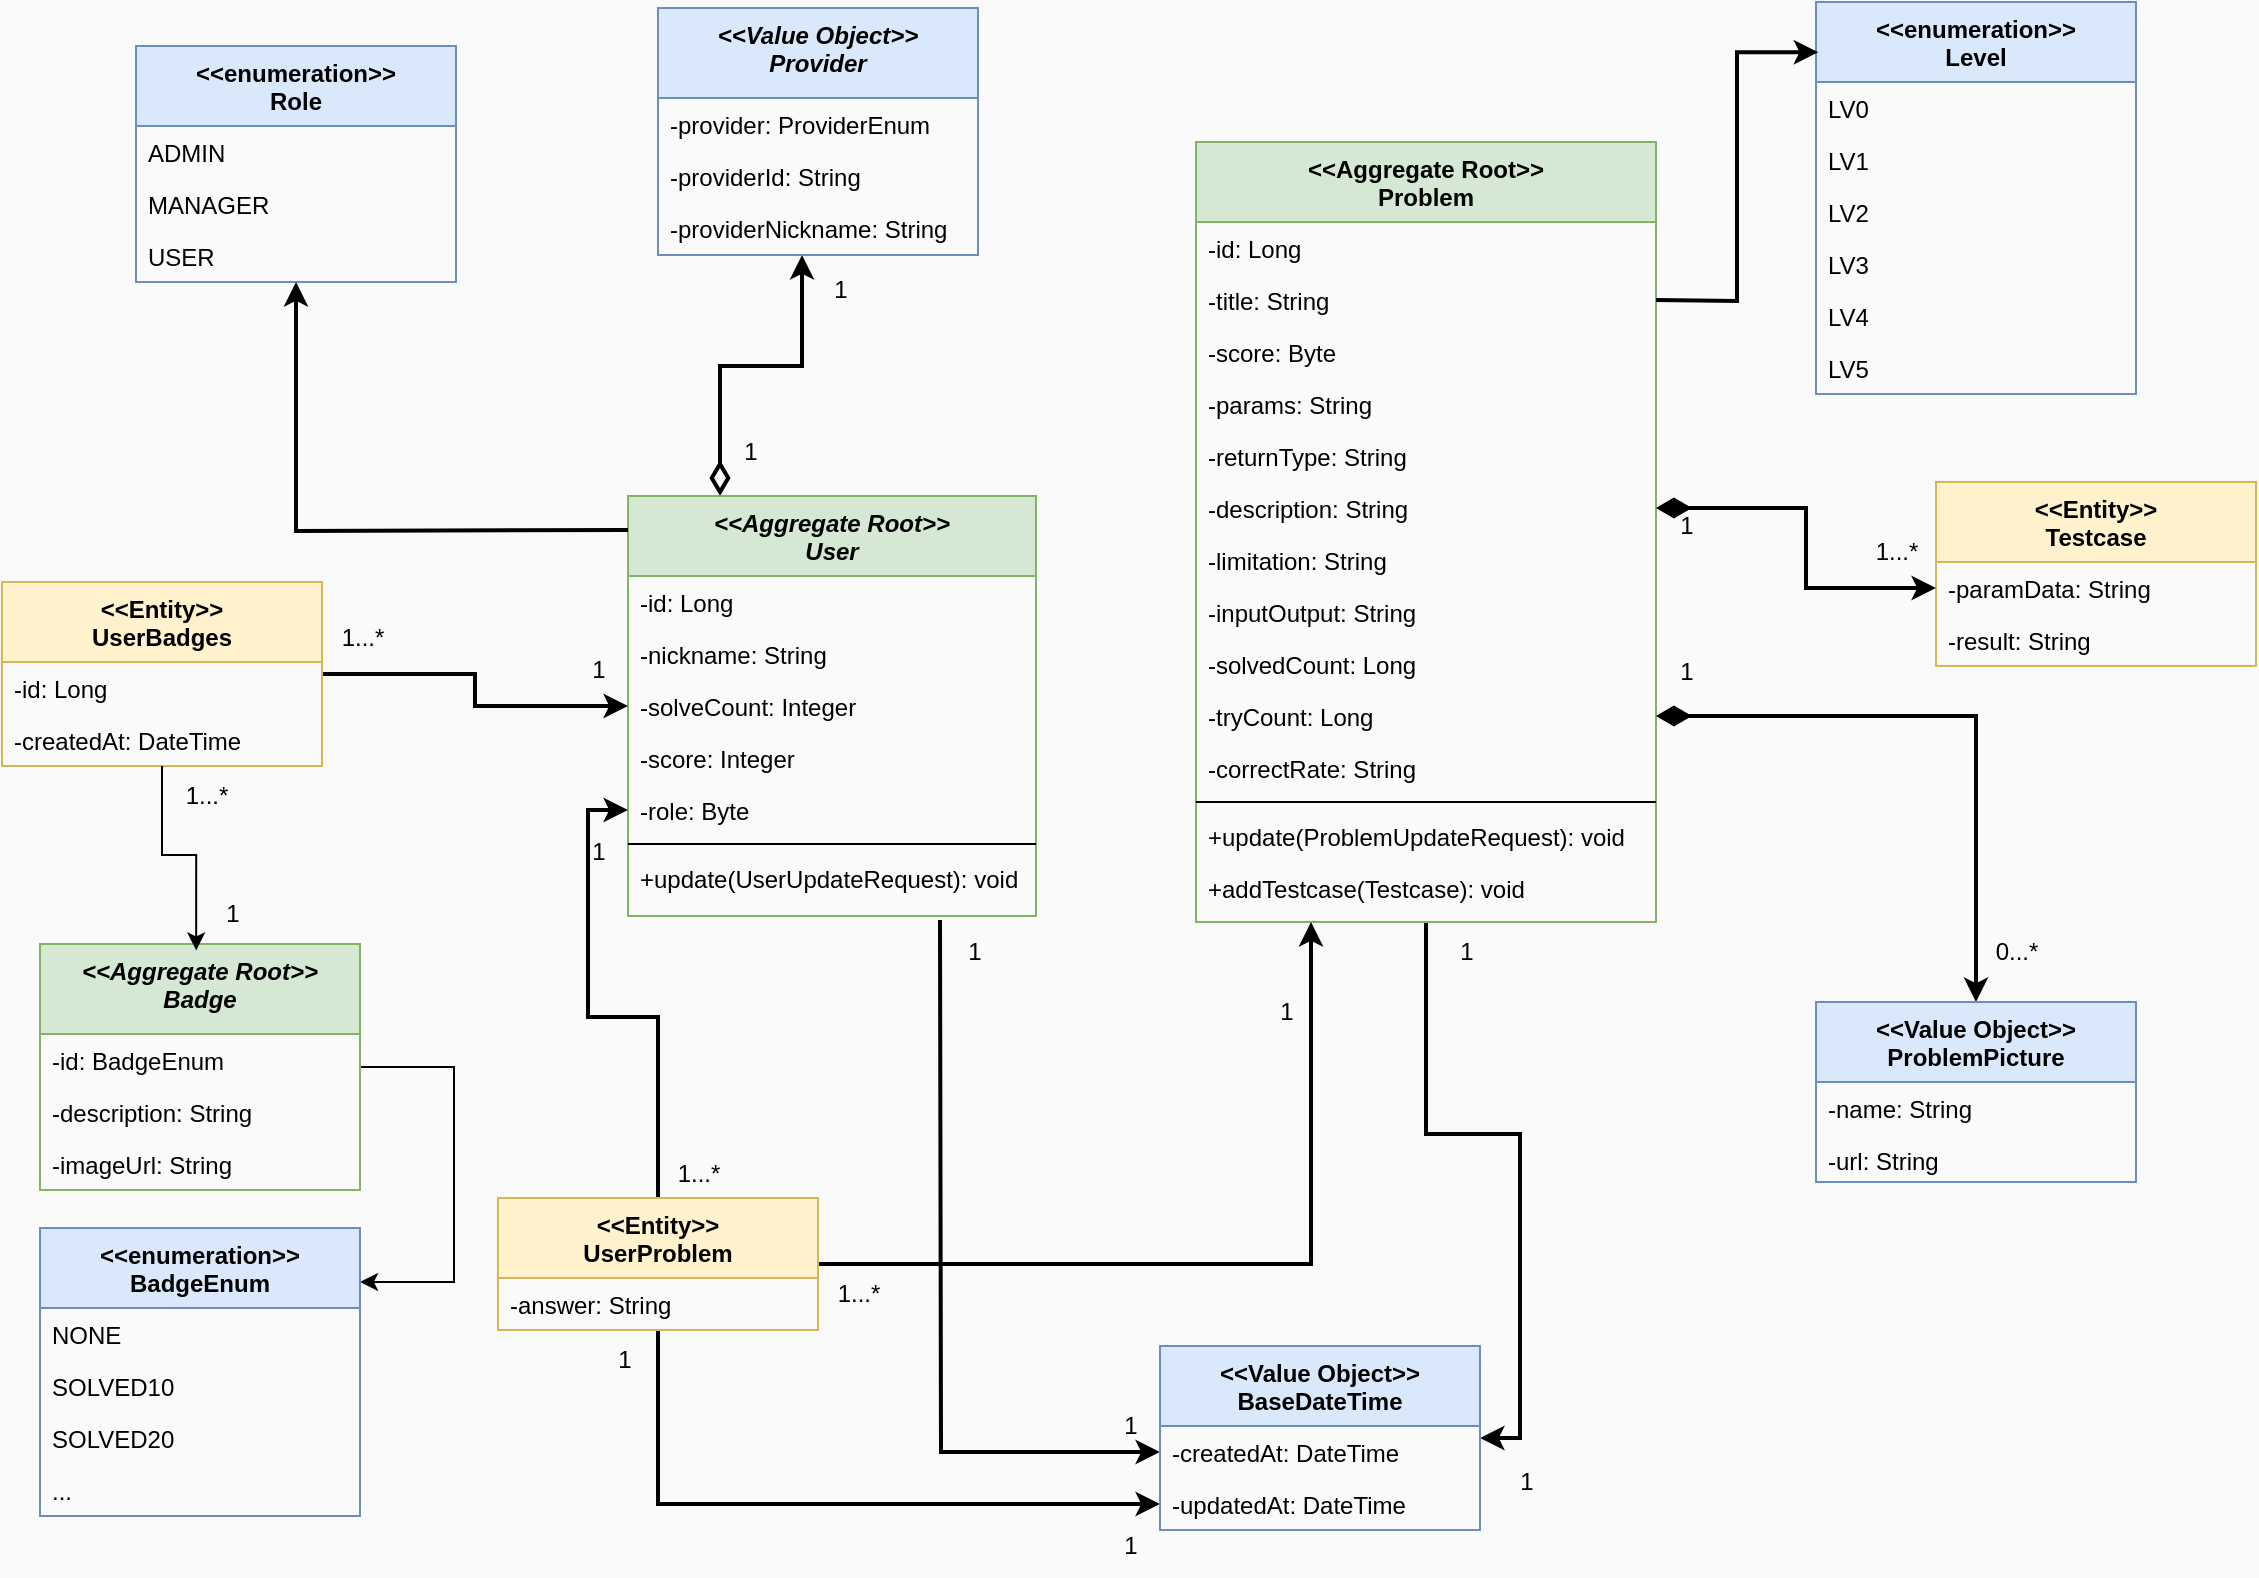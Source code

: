 <mxfile version="25.0.3">
  <diagram id="C5RBs43oDa-KdzZeNtuy" name="Page-1">
    <mxGraphModel dx="1687" dy="908" grid="0" gridSize="10" guides="1" tooltips="1" connect="0" arrows="1" fold="1" page="1" pageScale="1" pageWidth="1169" pageHeight="827" background="#FAFAFA" math="0" shadow="0">
      <root>
        <mxCell id="WIyWlLk6GJQsqaUBKTNV-0" />
        <mxCell id="WIyWlLk6GJQsqaUBKTNV-1" parent="WIyWlLk6GJQsqaUBKTNV-0" />
        <mxCell id="lKXqvEVYlaU4GqaMW3b_-123" style="edgeStyle=orthogonalEdgeStyle;rounded=0;orthogonalLoop=1;jettySize=auto;html=1;entryX=0;entryY=0.5;entryDx=0;entryDy=0;strokeWidth=2;" parent="WIyWlLk6GJQsqaUBKTNV-1" target="lKXqvEVYlaU4GqaMW3b_-119" edge="1">
          <mxGeometry relative="1" as="geometry">
            <mxPoint x="482" y="499" as="sourcePoint" />
          </mxGeometry>
        </mxCell>
        <mxCell id="lKXqvEVYlaU4GqaMW3b_-126" style="edgeStyle=orthogonalEdgeStyle;rounded=0;orthogonalLoop=1;jettySize=auto;html=1;startArrow=diamondThin;startFill=0;startSize=12;strokeWidth=2;" parent="WIyWlLk6GJQsqaUBKTNV-1" source="zkfFHV4jXpPFQw0GAbJ--0" target="lKXqvEVYlaU4GqaMW3b_-104" edge="1">
          <mxGeometry relative="1" as="geometry">
            <Array as="points">
              <mxPoint x="372" y="222" />
              <mxPoint x="413" y="222" />
            </Array>
          </mxGeometry>
        </mxCell>
        <mxCell id="zkfFHV4jXpPFQw0GAbJ--0" value="&lt;&lt;Aggregate Root&gt;&gt;&#xa;User" style="swimlane;fontStyle=3;align=center;verticalAlign=top;childLayout=stackLayout;horizontal=1;startSize=40;horizontalStack=0;resizeParent=1;resizeLast=0;collapsible=1;marginBottom=0;rounded=0;shadow=0;strokeWidth=1;labelBackgroundColor=none;fillColor=#d5e8d4;strokeColor=#82b366;" parent="WIyWlLk6GJQsqaUBKTNV-1" vertex="1">
          <mxGeometry x="326" y="287" width="204" height="210" as="geometry">
            <mxRectangle x="230" y="140" width="160" height="26" as="alternateBounds" />
          </mxGeometry>
        </mxCell>
        <mxCell id="lKXqvEVYlaU4GqaMW3b_-0" value="-id: Long" style="text;align=left;verticalAlign=top;spacingLeft=4;spacingRight=4;overflow=hidden;rotatable=0;points=[[0,0.5],[1,0.5]];portConstraint=eastwest;rounded=0;shadow=0;html=0;" parent="zkfFHV4jXpPFQw0GAbJ--0" vertex="1">
          <mxGeometry y="40" width="204" height="26" as="geometry" />
        </mxCell>
        <mxCell id="lKXqvEVYlaU4GqaMW3b_-1" value="-nickname: String" style="text;align=left;verticalAlign=top;spacingLeft=4;spacingRight=4;overflow=hidden;rotatable=0;points=[[0,0.5],[1,0.5]];portConstraint=eastwest;rounded=0;shadow=0;html=0;" parent="zkfFHV4jXpPFQw0GAbJ--0" vertex="1">
          <mxGeometry y="66" width="204" height="26" as="geometry" />
        </mxCell>
        <mxCell id="lKXqvEVYlaU4GqaMW3b_-2" value="-solveCount: Integer" style="text;align=left;verticalAlign=top;spacingLeft=4;spacingRight=4;overflow=hidden;rotatable=0;points=[[0,0.5],[1,0.5]];portConstraint=eastwest;rounded=0;shadow=0;html=0;" parent="zkfFHV4jXpPFQw0GAbJ--0" vertex="1">
          <mxGeometry y="92" width="204" height="26" as="geometry" />
        </mxCell>
        <mxCell id="lKXqvEVYlaU4GqaMW3b_-3" value="-score: Integer" style="text;align=left;verticalAlign=top;spacingLeft=4;spacingRight=4;overflow=hidden;rotatable=0;points=[[0,0.5],[1,0.5]];portConstraint=eastwest;rounded=0;shadow=0;html=0;" parent="zkfFHV4jXpPFQw0GAbJ--0" vertex="1">
          <mxGeometry y="118" width="204" height="26" as="geometry" />
        </mxCell>
        <mxCell id="lKXqvEVYlaU4GqaMW3b_-4" value="-role: Byte" style="text;align=left;verticalAlign=top;spacingLeft=4;spacingRight=4;overflow=hidden;rotatable=0;points=[[0,0.5],[1,0.5]];portConstraint=eastwest;rounded=0;shadow=0;html=0;" parent="zkfFHV4jXpPFQw0GAbJ--0" vertex="1">
          <mxGeometry y="144" width="204" height="26" as="geometry" />
        </mxCell>
        <mxCell id="zkfFHV4jXpPFQw0GAbJ--4" value="" style="line;html=1;strokeWidth=1;align=left;verticalAlign=middle;spacingTop=-1;spacingLeft=3;spacingRight=3;rotatable=0;labelPosition=right;points=[];portConstraint=eastwest;" parent="zkfFHV4jXpPFQw0GAbJ--0" vertex="1">
          <mxGeometry y="170" width="204" height="8" as="geometry" />
        </mxCell>
        <mxCell id="zkfFHV4jXpPFQw0GAbJ--5" value="+update(UserUpdateRequest): void" style="text;align=left;verticalAlign=top;spacingLeft=4;spacingRight=4;overflow=hidden;rotatable=0;points=[[0,0.5],[1,0.5]];portConstraint=eastwest;" parent="zkfFHV4jXpPFQw0GAbJ--0" vertex="1">
          <mxGeometry y="178" width="204" height="26" as="geometry" />
        </mxCell>
        <mxCell id="lKXqvEVYlaU4GqaMW3b_-127" style="edgeStyle=orthogonalEdgeStyle;rounded=0;orthogonalLoop=1;jettySize=auto;html=1;entryX=1;entryY=0.5;entryDx=0;entryDy=0;exitX=0.5;exitY=1;exitDx=0;exitDy=0;strokeWidth=2;" parent="WIyWlLk6GJQsqaUBKTNV-1" source="zkfFHV4jXpPFQw0GAbJ--17" target="lKXqvEVYlaU4GqaMW3b_-118" edge="1">
          <mxGeometry relative="1" as="geometry" />
        </mxCell>
        <mxCell id="zkfFHV4jXpPFQw0GAbJ--17" value="&lt;&lt;Aggregate Root&gt;&gt;&#xa;Problem" style="swimlane;fontStyle=1;align=center;verticalAlign=top;childLayout=stackLayout;horizontal=1;startSize=40;horizontalStack=0;resizeParent=1;resizeLast=0;collapsible=1;marginBottom=0;rounded=0;shadow=0;strokeWidth=1;fillColor=#d5e8d4;strokeColor=#82b366;" parent="WIyWlLk6GJQsqaUBKTNV-1" vertex="1">
          <mxGeometry x="610" y="110" width="230" height="390" as="geometry">
            <mxRectangle x="550" y="140" width="160" height="26" as="alternateBounds" />
          </mxGeometry>
        </mxCell>
        <mxCell id="zkfFHV4jXpPFQw0GAbJ--18" value="-id: Long" style="text;align=left;verticalAlign=top;spacingLeft=4;spacingRight=4;overflow=hidden;rotatable=0;points=[[0,0.5],[1,0.5]];portConstraint=eastwest;" parent="zkfFHV4jXpPFQw0GAbJ--17" vertex="1">
          <mxGeometry y="40" width="230" height="26" as="geometry" />
        </mxCell>
        <mxCell id="zkfFHV4jXpPFQw0GAbJ--20" value="-title: String" style="text;align=left;verticalAlign=top;spacingLeft=4;spacingRight=4;overflow=hidden;rotatable=0;points=[[0,0.5],[1,0.5]];portConstraint=eastwest;rounded=0;shadow=0;html=0;" parent="zkfFHV4jXpPFQw0GAbJ--17" vertex="1">
          <mxGeometry y="66" width="230" height="26" as="geometry" />
        </mxCell>
        <mxCell id="zkfFHV4jXpPFQw0GAbJ--21" value="-score: Byte" style="text;align=left;verticalAlign=top;spacingLeft=4;spacingRight=4;overflow=hidden;rotatable=0;points=[[0,0.5],[1,0.5]];portConstraint=eastwest;rounded=0;shadow=0;html=0;" parent="zkfFHV4jXpPFQw0GAbJ--17" vertex="1">
          <mxGeometry y="92" width="230" height="26" as="geometry" />
        </mxCell>
        <mxCell id="zkfFHV4jXpPFQw0GAbJ--22" value="-params: String" style="text;align=left;verticalAlign=top;spacingLeft=4;spacingRight=4;overflow=hidden;rotatable=0;points=[[0,0.5],[1,0.5]];portConstraint=eastwest;rounded=0;shadow=0;html=0;" parent="zkfFHV4jXpPFQw0GAbJ--17" vertex="1">
          <mxGeometry y="118" width="230" height="26" as="geometry" />
        </mxCell>
        <mxCell id="lKXqvEVYlaU4GqaMW3b_-25" value="-returnType: String" style="text;align=left;verticalAlign=top;spacingLeft=4;spacingRight=4;overflow=hidden;rotatable=0;points=[[0,0.5],[1,0.5]];portConstraint=eastwest;rounded=0;shadow=0;html=0;" parent="zkfFHV4jXpPFQw0GAbJ--17" vertex="1">
          <mxGeometry y="144" width="230" height="26" as="geometry" />
        </mxCell>
        <mxCell id="lKXqvEVYlaU4GqaMW3b_-26" value="-description: String" style="text;align=left;verticalAlign=top;spacingLeft=4;spacingRight=4;overflow=hidden;rotatable=0;points=[[0,0.5],[1,0.5]];portConstraint=eastwest;" parent="zkfFHV4jXpPFQw0GAbJ--17" vertex="1">
          <mxGeometry y="170" width="230" height="26" as="geometry" />
        </mxCell>
        <mxCell id="lKXqvEVYlaU4GqaMW3b_-27" value="-limitation: String" style="text;align=left;verticalAlign=top;spacingLeft=4;spacingRight=4;overflow=hidden;rotatable=0;points=[[0,0.5],[1,0.5]];portConstraint=eastwest;rounded=0;shadow=0;html=0;" parent="zkfFHV4jXpPFQw0GAbJ--17" vertex="1">
          <mxGeometry y="196" width="230" height="26" as="geometry" />
        </mxCell>
        <mxCell id="lKXqvEVYlaU4GqaMW3b_-28" value="-inputOutput: String" style="text;align=left;verticalAlign=top;spacingLeft=4;spacingRight=4;overflow=hidden;rotatable=0;points=[[0,0.5],[1,0.5]];portConstraint=eastwest;rounded=0;shadow=0;html=0;" parent="zkfFHV4jXpPFQw0GAbJ--17" vertex="1">
          <mxGeometry y="222" width="230" height="26" as="geometry" />
        </mxCell>
        <mxCell id="lKXqvEVYlaU4GqaMW3b_-29" value="-solvedCount: Long" style="text;align=left;verticalAlign=top;spacingLeft=4;spacingRight=4;overflow=hidden;rotatable=0;points=[[0,0.5],[1,0.5]];portConstraint=eastwest;rounded=0;shadow=0;html=0;" parent="zkfFHV4jXpPFQw0GAbJ--17" vertex="1">
          <mxGeometry y="248" width="230" height="26" as="geometry" />
        </mxCell>
        <mxCell id="lKXqvEVYlaU4GqaMW3b_-30" value="-tryCount: Long" style="text;align=left;verticalAlign=top;spacingLeft=4;spacingRight=4;overflow=hidden;rotatable=0;points=[[0,0.5],[1,0.5]];portConstraint=eastwest;rounded=0;shadow=0;html=0;" parent="zkfFHV4jXpPFQw0GAbJ--17" vertex="1">
          <mxGeometry y="274" width="230" height="26" as="geometry" />
        </mxCell>
        <mxCell id="lKXqvEVYlaU4GqaMW3b_-32" value="-correctRate: String" style="text;align=left;verticalAlign=top;spacingLeft=4;spacingRight=4;overflow=hidden;rotatable=0;points=[[0,0.5],[1,0.5]];portConstraint=eastwest;rounded=0;shadow=0;html=0;" parent="zkfFHV4jXpPFQw0GAbJ--17" vertex="1">
          <mxGeometry y="300" width="230" height="26" as="geometry" />
        </mxCell>
        <mxCell id="zkfFHV4jXpPFQw0GAbJ--23" value="" style="line;html=1;strokeWidth=1;align=left;verticalAlign=middle;spacingTop=-1;spacingLeft=3;spacingRight=3;rotatable=0;labelPosition=right;points=[];portConstraint=eastwest;" parent="zkfFHV4jXpPFQw0GAbJ--17" vertex="1">
          <mxGeometry y="326" width="230" height="8" as="geometry" />
        </mxCell>
        <mxCell id="zkfFHV4jXpPFQw0GAbJ--24" value="+update(ProblemUpdateRequest): void" style="text;align=left;verticalAlign=top;spacingLeft=4;spacingRight=4;overflow=hidden;rotatable=0;points=[[0,0.5],[1,0.5]];portConstraint=eastwest;" parent="zkfFHV4jXpPFQw0GAbJ--17" vertex="1">
          <mxGeometry y="334" width="230" height="26" as="geometry" />
        </mxCell>
        <mxCell id="zkfFHV4jXpPFQw0GAbJ--25" value="+addTestcase(Testcase): void" style="text;align=left;verticalAlign=top;spacingLeft=4;spacingRight=4;overflow=hidden;rotatable=0;points=[[0,0.5],[1,0.5]];portConstraint=eastwest;" parent="zkfFHV4jXpPFQw0GAbJ--17" vertex="1">
          <mxGeometry y="360" width="230" height="26" as="geometry" />
        </mxCell>
        <mxCell id="lKXqvEVYlaU4GqaMW3b_-183" style="edgeStyle=orthogonalEdgeStyle;rounded=0;orthogonalLoop=1;jettySize=auto;html=1;" parent="WIyWlLk6GJQsqaUBKTNV-1" source="lKXqvEVYlaU4GqaMW3b_-35" target="lKXqvEVYlaU4GqaMW3b_-178" edge="1">
          <mxGeometry relative="1" as="geometry">
            <mxPoint x="247" y="726" as="targetPoint" />
            <Array as="points">
              <mxPoint x="239" y="572" />
              <mxPoint x="239" y="680" />
            </Array>
          </mxGeometry>
        </mxCell>
        <mxCell id="lKXqvEVYlaU4GqaMW3b_-35" value="&lt;&lt;Aggregate Root&gt;&gt;&#xa;Badge" style="swimlane;fontStyle=3;align=center;verticalAlign=top;childLayout=stackLayout;horizontal=1;startSize=45;horizontalStack=0;resizeParent=1;resizeLast=0;collapsible=1;marginBottom=0;rounded=0;shadow=0;strokeWidth=1;fillColor=#d5e8d4;strokeColor=#82b366;" parent="WIyWlLk6GJQsqaUBKTNV-1" vertex="1">
          <mxGeometry x="32" y="511" width="160" height="123" as="geometry">
            <mxRectangle x="230" y="140" width="160" height="26" as="alternateBounds" />
          </mxGeometry>
        </mxCell>
        <mxCell id="lKXqvEVYlaU4GqaMW3b_-37" value="-id: BadgeEnum" style="text;align=left;verticalAlign=top;spacingLeft=4;spacingRight=4;overflow=hidden;rotatable=0;points=[[0,0.5],[1,0.5]];portConstraint=eastwest;" parent="lKXqvEVYlaU4GqaMW3b_-35" vertex="1">
          <mxGeometry y="45" width="160" height="26" as="geometry" />
        </mxCell>
        <mxCell id="lKXqvEVYlaU4GqaMW3b_-169" value="-description: String" style="text;align=left;verticalAlign=top;spacingLeft=4;spacingRight=4;overflow=hidden;rotatable=0;points=[[0,0.5],[1,0.5]];portConstraint=eastwest;" parent="lKXqvEVYlaU4GqaMW3b_-35" vertex="1">
          <mxGeometry y="71" width="160" height="26" as="geometry" />
        </mxCell>
        <mxCell id="lKXqvEVYlaU4GqaMW3b_-38" value="-imageUrl: String" style="text;align=left;verticalAlign=top;spacingLeft=4;spacingRight=4;overflow=hidden;rotatable=0;points=[[0,0.5],[1,0.5]];portConstraint=eastwest;rounded=0;shadow=0;html=0;" parent="lKXqvEVYlaU4GqaMW3b_-35" vertex="1">
          <mxGeometry y="97" width="160" height="26" as="geometry" />
        </mxCell>
        <mxCell id="lKXqvEVYlaU4GqaMW3b_-52" value="1" style="text;html=1;align=center;verticalAlign=middle;resizable=0;points=[];autosize=1;strokeColor=none;fillColor=none;" parent="WIyWlLk6GJQsqaUBKTNV-1" vertex="1">
          <mxGeometry x="296" y="359" width="30" height="30" as="geometry" />
        </mxCell>
        <mxCell id="lKXqvEVYlaU4GqaMW3b_-53" value="1...*" style="text;html=1;align=center;verticalAlign=middle;resizable=0;points=[];autosize=1;strokeColor=none;fillColor=none;" parent="WIyWlLk6GJQsqaUBKTNV-1" vertex="1">
          <mxGeometry x="95" y="422" width="40" height="30" as="geometry" />
        </mxCell>
        <mxCell id="lKXqvEVYlaU4GqaMW3b_-54" value="&lt;&lt;Entity&gt;&gt;&#xa;Testcase" style="swimlane;fontStyle=1;align=center;verticalAlign=top;childLayout=stackLayout;horizontal=1;startSize=40;horizontalStack=0;resizeParent=1;resizeLast=0;collapsible=1;marginBottom=0;rounded=0;shadow=0;strokeWidth=1;fillColor=#fff2cc;strokeColor=#d6b656;" parent="WIyWlLk6GJQsqaUBKTNV-1" vertex="1">
          <mxGeometry x="980" y="280" width="160" height="92" as="geometry">
            <mxRectangle x="550" y="140" width="160" height="26" as="alternateBounds" />
          </mxGeometry>
        </mxCell>
        <mxCell id="lKXqvEVYlaU4GqaMW3b_-56" value="-paramData: String" style="text;align=left;verticalAlign=top;spacingLeft=4;spacingRight=4;overflow=hidden;rotatable=0;points=[[0,0.5],[1,0.5]];portConstraint=eastwest;rounded=0;shadow=0;html=0;" parent="lKXqvEVYlaU4GqaMW3b_-54" vertex="1">
          <mxGeometry y="40" width="160" height="26" as="geometry" />
        </mxCell>
        <mxCell id="lKXqvEVYlaU4GqaMW3b_-57" value="-result: String" style="text;align=left;verticalAlign=top;spacingLeft=4;spacingRight=4;overflow=hidden;rotatable=0;points=[[0,0.5],[1,0.5]];portConstraint=eastwest;rounded=0;shadow=0;html=0;" parent="lKXqvEVYlaU4GqaMW3b_-54" vertex="1">
          <mxGeometry y="66" width="160" height="26" as="geometry" />
        </mxCell>
        <mxCell id="lKXqvEVYlaU4GqaMW3b_-96" style="edgeStyle=orthogonalEdgeStyle;rounded=0;orthogonalLoop=1;jettySize=auto;html=1;endArrow=diamondThin;endFill=1;strokeWidth=2;entryX=1;entryY=0.5;entryDx=0;entryDy=0;endSize=12;startArrow=classic;startFill=1;" parent="WIyWlLk6GJQsqaUBKTNV-1" source="lKXqvEVYlaU4GqaMW3b_-72" target="lKXqvEVYlaU4GqaMW3b_-30" edge="1">
          <mxGeometry relative="1" as="geometry" />
        </mxCell>
        <mxCell id="lKXqvEVYlaU4GqaMW3b_-72" value="&lt;&lt;Value Object&gt;&gt;&#xa;ProblemPicture" style="swimlane;fontStyle=1;align=center;verticalAlign=top;childLayout=stackLayout;horizontal=1;startSize=40;horizontalStack=0;resizeParent=1;resizeLast=0;collapsible=1;marginBottom=0;rounded=0;shadow=0;strokeWidth=1;fillColor=#dae8fc;strokeColor=#6c8ebf;" parent="WIyWlLk6GJQsqaUBKTNV-1" vertex="1">
          <mxGeometry x="920" y="540" width="160" height="90" as="geometry">
            <mxRectangle x="550" y="140" width="160" height="26" as="alternateBounds" />
          </mxGeometry>
        </mxCell>
        <mxCell id="lKXqvEVYlaU4GqaMW3b_-74" value="-name: String" style="text;align=left;verticalAlign=top;spacingLeft=4;spacingRight=4;overflow=hidden;rotatable=0;points=[[0,0.5],[1,0.5]];portConstraint=eastwest;rounded=0;shadow=0;html=0;" parent="lKXqvEVYlaU4GqaMW3b_-72" vertex="1">
          <mxGeometry y="40" width="160" height="26" as="geometry" />
        </mxCell>
        <mxCell id="lKXqvEVYlaU4GqaMW3b_-75" value="-url: String" style="text;align=left;verticalAlign=top;spacingLeft=4;spacingRight=4;overflow=hidden;rotatable=0;points=[[0,0.5],[1,0.5]];portConstraint=eastwest;rounded=0;shadow=0;html=0;" parent="lKXqvEVYlaU4GqaMW3b_-72" vertex="1">
          <mxGeometry y="66" width="160" height="24" as="geometry" />
        </mxCell>
        <mxCell id="lKXqvEVYlaU4GqaMW3b_-122" style="edgeStyle=orthogonalEdgeStyle;rounded=0;orthogonalLoop=1;jettySize=auto;html=1;entryX=0;entryY=0.5;entryDx=0;entryDy=0;strokeWidth=2;" parent="WIyWlLk6GJQsqaUBKTNV-1" source="lKXqvEVYlaU4GqaMW3b_-76" target="lKXqvEVYlaU4GqaMW3b_-4" edge="1">
          <mxGeometry relative="1" as="geometry" />
        </mxCell>
        <mxCell id="lKXqvEVYlaU4GqaMW3b_-128" style="edgeStyle=orthogonalEdgeStyle;rounded=0;orthogonalLoop=1;jettySize=auto;html=1;entryX=0;entryY=0.5;entryDx=0;entryDy=0;strokeWidth=2;" parent="WIyWlLk6GJQsqaUBKTNV-1" source="lKXqvEVYlaU4GqaMW3b_-76" target="lKXqvEVYlaU4GqaMW3b_-120" edge="1">
          <mxGeometry relative="1" as="geometry" />
        </mxCell>
        <mxCell id="lKXqvEVYlaU4GqaMW3b_-144" style="edgeStyle=orthogonalEdgeStyle;rounded=0;orthogonalLoop=1;jettySize=auto;html=1;entryX=0.25;entryY=1;entryDx=0;entryDy=0;strokeWidth=2;" parent="WIyWlLk6GJQsqaUBKTNV-1" source="lKXqvEVYlaU4GqaMW3b_-76" target="zkfFHV4jXpPFQw0GAbJ--17" edge="1">
          <mxGeometry relative="1" as="geometry" />
        </mxCell>
        <mxCell id="lKXqvEVYlaU4GqaMW3b_-76" value="&lt;&lt;Entity&gt;&gt;&#xa;UserProblem" style="swimlane;fontStyle=1;align=center;verticalAlign=top;childLayout=stackLayout;horizontal=1;startSize=40;horizontalStack=0;resizeParent=1;resizeLast=0;collapsible=1;marginBottom=0;rounded=0;shadow=0;strokeWidth=1;fillColor=#fff2cc;strokeColor=#d6b656;" parent="WIyWlLk6GJQsqaUBKTNV-1" vertex="1">
          <mxGeometry x="261" y="638" width="160" height="66" as="geometry">
            <mxRectangle x="550" y="140" width="160" height="26" as="alternateBounds" />
          </mxGeometry>
        </mxCell>
        <mxCell id="lKXqvEVYlaU4GqaMW3b_-77" value="-answer: String" style="text;align=left;verticalAlign=top;spacingLeft=4;spacingRight=4;overflow=hidden;rotatable=0;points=[[0,0.5],[1,0.5]];portConstraint=eastwest;" parent="lKXqvEVYlaU4GqaMW3b_-76" vertex="1">
          <mxGeometry y="40" width="160" height="26" as="geometry" />
        </mxCell>
        <mxCell id="lKXqvEVYlaU4GqaMW3b_-97" style="edgeStyle=orthogonalEdgeStyle;rounded=0;orthogonalLoop=1;jettySize=auto;html=1;entryX=1;entryY=0.5;entryDx=0;entryDy=0;endArrow=diamondThin;endFill=1;strokeWidth=2;startArrow=classic;startFill=1;startSize=6;endSize=12;" parent="WIyWlLk6GJQsqaUBKTNV-1" source="lKXqvEVYlaU4GqaMW3b_-56" target="lKXqvEVYlaU4GqaMW3b_-26" edge="1">
          <mxGeometry relative="1" as="geometry" />
        </mxCell>
        <mxCell id="lKXqvEVYlaU4GqaMW3b_-98" value="1...*" style="text;html=1;align=center;verticalAlign=middle;resizable=0;points=[];autosize=1;strokeColor=none;fillColor=none;" parent="WIyWlLk6GJQsqaUBKTNV-1" vertex="1">
          <mxGeometry x="940" y="300" width="40" height="30" as="geometry" />
        </mxCell>
        <mxCell id="lKXqvEVYlaU4GqaMW3b_-99" value="0...*" style="text;html=1;align=center;verticalAlign=middle;resizable=0;points=[];autosize=1;strokeColor=none;fillColor=none;" parent="WIyWlLk6GJQsqaUBKTNV-1" vertex="1">
          <mxGeometry x="1000" y="500" width="40" height="30" as="geometry" />
        </mxCell>
        <mxCell id="lKXqvEVYlaU4GqaMW3b_-102" value="1" style="text;html=1;align=center;verticalAlign=middle;resizable=0;points=[];autosize=1;strokeColor=none;fillColor=none;" parent="WIyWlLk6GJQsqaUBKTNV-1" vertex="1">
          <mxGeometry x="840" y="287" width="30" height="30" as="geometry" />
        </mxCell>
        <mxCell id="lKXqvEVYlaU4GqaMW3b_-103" value="1" style="text;html=1;align=center;verticalAlign=middle;resizable=0;points=[];autosize=1;strokeColor=none;fillColor=none;" parent="WIyWlLk6GJQsqaUBKTNV-1" vertex="1">
          <mxGeometry x="840" y="360" width="30" height="30" as="geometry" />
        </mxCell>
        <mxCell id="lKXqvEVYlaU4GqaMW3b_-104" value="&lt;&lt;Value Object&gt;&gt;&#xa;Provider" style="swimlane;fontStyle=3;align=center;verticalAlign=top;childLayout=stackLayout;horizontal=1;startSize=45;horizontalStack=0;resizeParent=1;resizeLast=0;collapsible=1;marginBottom=0;rounded=0;shadow=0;strokeWidth=1;fillColor=#dae8fc;strokeColor=#6c8ebf;" parent="WIyWlLk6GJQsqaUBKTNV-1" vertex="1">
          <mxGeometry x="341" y="43" width="160" height="123.5" as="geometry">
            <mxRectangle x="230" y="140" width="160" height="26" as="alternateBounds" />
          </mxGeometry>
        </mxCell>
        <mxCell id="lKXqvEVYlaU4GqaMW3b_-107" value="-provider: ProviderEnum" style="text;align=left;verticalAlign=top;spacingLeft=4;spacingRight=4;overflow=hidden;rotatable=0;points=[[0,0.5],[1,0.5]];portConstraint=eastwest;" parent="lKXqvEVYlaU4GqaMW3b_-104" vertex="1">
          <mxGeometry y="45" width="160" height="26" as="geometry" />
        </mxCell>
        <mxCell id="lKXqvEVYlaU4GqaMW3b_-108" value="-providerId: String" style="text;align=left;verticalAlign=top;spacingLeft=4;spacingRight=4;overflow=hidden;rotatable=0;points=[[0,0.5],[1,0.5]];portConstraint=eastwest;rounded=0;shadow=0;html=0;" parent="lKXqvEVYlaU4GqaMW3b_-104" vertex="1">
          <mxGeometry y="71" width="160" height="26" as="geometry" />
        </mxCell>
        <mxCell id="lKXqvEVYlaU4GqaMW3b_-109" value="-providerNickname: String" style="text;align=left;verticalAlign=top;spacingLeft=4;spacingRight=4;overflow=hidden;rotatable=0;points=[[0,0.5],[1,0.5]];portConstraint=eastwest;rounded=0;shadow=0;html=0;" parent="lKXqvEVYlaU4GqaMW3b_-104" vertex="1">
          <mxGeometry y="97" width="160" height="26" as="geometry" />
        </mxCell>
        <mxCell id="lKXqvEVYlaU4GqaMW3b_-112" value="1" style="text;html=1;align=center;verticalAlign=middle;resizable=0;points=[];autosize=1;strokeColor=none;fillColor=none;" parent="WIyWlLk6GJQsqaUBKTNV-1" vertex="1">
          <mxGeometry x="372" y="250" width="30" height="30" as="geometry" />
        </mxCell>
        <mxCell id="lKXqvEVYlaU4GqaMW3b_-113" value="1" style="text;html=1;align=center;verticalAlign=middle;resizable=0;points=[];autosize=1;strokeColor=none;fillColor=none;" parent="WIyWlLk6GJQsqaUBKTNV-1" vertex="1">
          <mxGeometry x="417" y="169" width="30" height="30" as="geometry" />
        </mxCell>
        <mxCell id="lKXqvEVYlaU4GqaMW3b_-118" value="&lt;&lt;Value Object&gt;&gt;&#xa;BaseDateTime" style="swimlane;fontStyle=1;align=center;verticalAlign=top;childLayout=stackLayout;horizontal=1;startSize=40;horizontalStack=0;resizeParent=1;resizeLast=0;collapsible=1;marginBottom=0;rounded=0;shadow=0;strokeWidth=1;fillColor=#dae8fc;strokeColor=#6c8ebf;" parent="WIyWlLk6GJQsqaUBKTNV-1" vertex="1">
          <mxGeometry x="592" y="712" width="160" height="92" as="geometry">
            <mxRectangle x="550" y="140" width="160" height="26" as="alternateBounds" />
          </mxGeometry>
        </mxCell>
        <mxCell id="lKXqvEVYlaU4GqaMW3b_-119" value="-createdAt: DateTime" style="text;align=left;verticalAlign=top;spacingLeft=4;spacingRight=4;overflow=hidden;rotatable=0;points=[[0,0.5],[1,0.5]];portConstraint=eastwest;rounded=0;shadow=0;html=0;" parent="lKXqvEVYlaU4GqaMW3b_-118" vertex="1">
          <mxGeometry y="40" width="160" height="26" as="geometry" />
        </mxCell>
        <mxCell id="lKXqvEVYlaU4GqaMW3b_-120" value="-updatedAt: DateTime" style="text;align=left;verticalAlign=top;spacingLeft=4;spacingRight=4;overflow=hidden;rotatable=0;points=[[0,0.5],[1,0.5]];portConstraint=eastwest;rounded=0;shadow=0;html=0;" parent="lKXqvEVYlaU4GqaMW3b_-118" vertex="1">
          <mxGeometry y="66" width="160" height="26" as="geometry" />
        </mxCell>
        <mxCell id="lKXqvEVYlaU4GqaMW3b_-131" value="&lt;&lt;enumeration&gt;&gt;&#xa;Level" style="swimlane;fontStyle=1;align=center;verticalAlign=top;childLayout=stackLayout;horizontal=1;startSize=40;horizontalStack=0;resizeParent=1;resizeLast=0;collapsible=1;marginBottom=0;rounded=0;shadow=0;strokeWidth=1;fillColor=#dae8fc;strokeColor=#6c8ebf;" parent="WIyWlLk6GJQsqaUBKTNV-1" vertex="1">
          <mxGeometry x="920" y="40" width="160" height="196" as="geometry">
            <mxRectangle x="550" y="140" width="160" height="26" as="alternateBounds" />
          </mxGeometry>
        </mxCell>
        <mxCell id="lKXqvEVYlaU4GqaMW3b_-132" value="LV0" style="text;align=left;verticalAlign=top;spacingLeft=4;spacingRight=4;overflow=hidden;rotatable=0;points=[[0,0.5],[1,0.5]];portConstraint=eastwest;rounded=0;shadow=0;html=0;" parent="lKXqvEVYlaU4GqaMW3b_-131" vertex="1">
          <mxGeometry y="40" width="160" height="26" as="geometry" />
        </mxCell>
        <mxCell id="lKXqvEVYlaU4GqaMW3b_-133" value="LV1" style="text;align=left;verticalAlign=top;spacingLeft=4;spacingRight=4;overflow=hidden;rotatable=0;points=[[0,0.5],[1,0.5]];portConstraint=eastwest;rounded=0;shadow=0;html=0;" parent="lKXqvEVYlaU4GqaMW3b_-131" vertex="1">
          <mxGeometry y="66" width="160" height="26" as="geometry" />
        </mxCell>
        <mxCell id="lKXqvEVYlaU4GqaMW3b_-134" value="LV2" style="text;align=left;verticalAlign=top;spacingLeft=4;spacingRight=4;overflow=hidden;rotatable=0;points=[[0,0.5],[1,0.5]];portConstraint=eastwest;rounded=0;shadow=0;html=0;" parent="lKXqvEVYlaU4GqaMW3b_-131" vertex="1">
          <mxGeometry y="92" width="160" height="26" as="geometry" />
        </mxCell>
        <mxCell id="lKXqvEVYlaU4GqaMW3b_-135" value="LV3" style="text;align=left;verticalAlign=top;spacingLeft=4;spacingRight=4;overflow=hidden;rotatable=0;points=[[0,0.5],[1,0.5]];portConstraint=eastwest;rounded=0;shadow=0;html=0;" parent="lKXqvEVYlaU4GqaMW3b_-131" vertex="1">
          <mxGeometry y="118" width="160" height="26" as="geometry" />
        </mxCell>
        <mxCell id="lKXqvEVYlaU4GqaMW3b_-136" value="LV4" style="text;align=left;verticalAlign=top;spacingLeft=4;spacingRight=4;overflow=hidden;rotatable=0;points=[[0,0.5],[1,0.5]];portConstraint=eastwest;rounded=0;shadow=0;html=0;" parent="lKXqvEVYlaU4GqaMW3b_-131" vertex="1">
          <mxGeometry y="144" width="160" height="26" as="geometry" />
        </mxCell>
        <mxCell id="lKXqvEVYlaU4GqaMW3b_-167" value="LV5" style="text;align=left;verticalAlign=top;spacingLeft=4;spacingRight=4;overflow=hidden;rotatable=0;points=[[0,0.5],[1,0.5]];portConstraint=eastwest;rounded=0;shadow=0;html=0;" parent="lKXqvEVYlaU4GqaMW3b_-131" vertex="1">
          <mxGeometry y="170" width="160" height="26" as="geometry" />
        </mxCell>
        <mxCell id="lKXqvEVYlaU4GqaMW3b_-137" style="edgeStyle=orthogonalEdgeStyle;rounded=0;orthogonalLoop=1;jettySize=auto;html=1;exitX=1;exitY=0.5;exitDx=0;exitDy=0;entryX=0.007;entryY=0.128;entryDx=0;entryDy=0;entryPerimeter=0;strokeWidth=2;" parent="WIyWlLk6GJQsqaUBKTNV-1" target="lKXqvEVYlaU4GqaMW3b_-131" edge="1">
          <mxGeometry relative="1" as="geometry">
            <mxPoint x="840" y="189" as="sourcePoint" />
          </mxGeometry>
        </mxCell>
        <mxCell id="lKXqvEVYlaU4GqaMW3b_-143" value="1" style="text;html=1;align=center;verticalAlign=middle;resizable=0;points=[];autosize=1;strokeColor=none;fillColor=none;" parent="WIyWlLk6GJQsqaUBKTNV-1" vertex="1">
          <mxGeometry x="296" y="450" width="30" height="30" as="geometry" />
        </mxCell>
        <mxCell id="lKXqvEVYlaU4GqaMW3b_-145" value="1" style="text;html=1;align=center;verticalAlign=middle;resizable=0;points=[];autosize=1;strokeColor=none;fillColor=none;" parent="WIyWlLk6GJQsqaUBKTNV-1" vertex="1">
          <mxGeometry x="640" y="530" width="30" height="30" as="geometry" />
        </mxCell>
        <mxCell id="lKXqvEVYlaU4GqaMW3b_-146" value="1...*" style="text;html=1;align=center;verticalAlign=middle;resizable=0;points=[];autosize=1;strokeColor=none;fillColor=none;" parent="WIyWlLk6GJQsqaUBKTNV-1" vertex="1">
          <mxGeometry x="341" y="611" width="40" height="30" as="geometry" />
        </mxCell>
        <mxCell id="lKXqvEVYlaU4GqaMW3b_-147" value="1...*" style="text;html=1;align=center;verticalAlign=middle;resizable=0;points=[];autosize=1;strokeColor=none;fillColor=none;" parent="WIyWlLk6GJQsqaUBKTNV-1" vertex="1">
          <mxGeometry x="421" y="671" width="40" height="30" as="geometry" />
        </mxCell>
        <mxCell id="lKXqvEVYlaU4GqaMW3b_-148" value="1" style="text;html=1;align=center;verticalAlign=middle;resizable=0;points=[];autosize=1;strokeColor=none;fillColor=none;" parent="WIyWlLk6GJQsqaUBKTNV-1" vertex="1">
          <mxGeometry x="309" y="704" width="30" height="30" as="geometry" />
        </mxCell>
        <mxCell id="lKXqvEVYlaU4GqaMW3b_-149" value="1" style="text;html=1;align=center;verticalAlign=middle;resizable=0;points=[];autosize=1;strokeColor=none;fillColor=none;" parent="WIyWlLk6GJQsqaUBKTNV-1" vertex="1">
          <mxGeometry x="562" y="797" width="30" height="30" as="geometry" />
        </mxCell>
        <mxCell id="lKXqvEVYlaU4GqaMW3b_-150" value="1" style="text;html=1;align=center;verticalAlign=middle;resizable=0;points=[];autosize=1;strokeColor=none;fillColor=none;" parent="WIyWlLk6GJQsqaUBKTNV-1" vertex="1">
          <mxGeometry x="562" y="737" width="30" height="30" as="geometry" />
        </mxCell>
        <mxCell id="lKXqvEVYlaU4GqaMW3b_-151" value="1" style="text;html=1;align=center;verticalAlign=middle;resizable=0;points=[];autosize=1;strokeColor=none;fillColor=none;" parent="WIyWlLk6GJQsqaUBKTNV-1" vertex="1">
          <mxGeometry x="484" y="500" width="30" height="30" as="geometry" />
        </mxCell>
        <mxCell id="lKXqvEVYlaU4GqaMW3b_-152" value="1" style="text;html=1;align=center;verticalAlign=middle;resizable=0;points=[];autosize=1;strokeColor=none;fillColor=none;" parent="WIyWlLk6GJQsqaUBKTNV-1" vertex="1">
          <mxGeometry x="730" y="500" width="30" height="30" as="geometry" />
        </mxCell>
        <mxCell id="lKXqvEVYlaU4GqaMW3b_-153" value="1" style="text;html=1;align=center;verticalAlign=middle;resizable=0;points=[];autosize=1;strokeColor=none;fillColor=none;" parent="WIyWlLk6GJQsqaUBKTNV-1" vertex="1">
          <mxGeometry x="760" y="765" width="30" height="30" as="geometry" />
        </mxCell>
        <mxCell id="lKXqvEVYlaU4GqaMW3b_-159" value="&lt;&lt;enumeration&gt;&gt;&#xa;Role" style="swimlane;fontStyle=1;align=center;verticalAlign=top;childLayout=stackLayout;horizontal=1;startSize=40;horizontalStack=0;resizeParent=1;resizeLast=0;collapsible=1;marginBottom=0;rounded=0;shadow=0;strokeWidth=1;fillColor=#dae8fc;strokeColor=#6c8ebf;" parent="WIyWlLk6GJQsqaUBKTNV-1" vertex="1">
          <mxGeometry x="80" y="62" width="160" height="118" as="geometry">
            <mxRectangle x="550" y="140" width="160" height="26" as="alternateBounds" />
          </mxGeometry>
        </mxCell>
        <mxCell id="lKXqvEVYlaU4GqaMW3b_-160" value="ADMIN" style="text;align=left;verticalAlign=top;spacingLeft=4;spacingRight=4;overflow=hidden;rotatable=0;points=[[0,0.5],[1,0.5]];portConstraint=eastwest;rounded=0;shadow=0;html=0;" parent="lKXqvEVYlaU4GqaMW3b_-159" vertex="1">
          <mxGeometry y="40" width="160" height="26" as="geometry" />
        </mxCell>
        <mxCell id="lKXqvEVYlaU4GqaMW3b_-161" value="MANAGER" style="text;align=left;verticalAlign=top;spacingLeft=4;spacingRight=4;overflow=hidden;rotatable=0;points=[[0,0.5],[1,0.5]];portConstraint=eastwest;rounded=0;shadow=0;html=0;" parent="lKXqvEVYlaU4GqaMW3b_-159" vertex="1">
          <mxGeometry y="66" width="160" height="26" as="geometry" />
        </mxCell>
        <mxCell id="lKXqvEVYlaU4GqaMW3b_-162" value="USER" style="text;align=left;verticalAlign=top;spacingLeft=4;spacingRight=4;overflow=hidden;rotatable=0;points=[[0,0.5],[1,0.5]];portConstraint=eastwest;rounded=0;shadow=0;html=0;" parent="lKXqvEVYlaU4GqaMW3b_-159" vertex="1">
          <mxGeometry y="92" width="160" height="26" as="geometry" />
        </mxCell>
        <mxCell id="lKXqvEVYlaU4GqaMW3b_-165" style="edgeStyle=orthogonalEdgeStyle;rounded=0;orthogonalLoop=1;jettySize=auto;html=1;entryX=0.5;entryY=1;entryDx=0;entryDy=0;strokeWidth=2;" parent="WIyWlLk6GJQsqaUBKTNV-1" target="lKXqvEVYlaU4GqaMW3b_-159" edge="1">
          <mxGeometry relative="1" as="geometry">
            <mxPoint x="326" y="304" as="sourcePoint" />
          </mxGeometry>
        </mxCell>
        <mxCell id="lKXqvEVYlaU4GqaMW3b_-174" style="edgeStyle=orthogonalEdgeStyle;rounded=0;orthogonalLoop=1;jettySize=auto;html=1;strokeWidth=2;" parent="WIyWlLk6GJQsqaUBKTNV-1" source="lKXqvEVYlaU4GqaMW3b_-170" target="zkfFHV4jXpPFQw0GAbJ--0" edge="1">
          <mxGeometry relative="1" as="geometry" />
        </mxCell>
        <mxCell id="lKXqvEVYlaU4GqaMW3b_-170" value="&lt;&lt;Entity&gt;&gt;&#xa;UserBadges" style="swimlane;fontStyle=1;align=center;verticalAlign=top;childLayout=stackLayout;horizontal=1;startSize=40;horizontalStack=0;resizeParent=1;resizeLast=0;collapsible=1;marginBottom=0;rounded=0;shadow=0;strokeWidth=1;fillColor=#fff2cc;strokeColor=#d6b656;" parent="WIyWlLk6GJQsqaUBKTNV-1" vertex="1">
          <mxGeometry x="13" y="330" width="160" height="92" as="geometry">
            <mxRectangle x="550" y="140" width="160" height="26" as="alternateBounds" />
          </mxGeometry>
        </mxCell>
        <mxCell id="lKXqvEVYlaU4GqaMW3b_-171" value="-id: Long" style="text;align=left;verticalAlign=top;spacingLeft=4;spacingRight=4;overflow=hidden;rotatable=0;points=[[0,0.5],[1,0.5]];portConstraint=eastwest;" parent="lKXqvEVYlaU4GqaMW3b_-170" vertex="1">
          <mxGeometry y="40" width="160" height="26" as="geometry" />
        </mxCell>
        <mxCell id="lKXqvEVYlaU4GqaMW3b_-172" value="-createdAt: DateTime" style="text;align=left;verticalAlign=top;spacingLeft=4;spacingRight=4;overflow=hidden;rotatable=0;points=[[0,0.5],[1,0.5]];portConstraint=eastwest;" parent="lKXqvEVYlaU4GqaMW3b_-170" vertex="1">
          <mxGeometry y="66" width="160" height="26" as="geometry" />
        </mxCell>
        <mxCell id="lKXqvEVYlaU4GqaMW3b_-175" value="1...*" style="text;html=1;align=center;verticalAlign=middle;resizable=0;points=[];autosize=1;strokeColor=none;fillColor=none;" parent="WIyWlLk6GJQsqaUBKTNV-1" vertex="1">
          <mxGeometry x="173" y="343" width="40" height="30" as="geometry" />
        </mxCell>
        <mxCell id="lKXqvEVYlaU4GqaMW3b_-176" style="edgeStyle=orthogonalEdgeStyle;rounded=0;orthogonalLoop=1;jettySize=auto;html=1;entryX=0.488;entryY=0.026;entryDx=0;entryDy=0;entryPerimeter=0;" parent="WIyWlLk6GJQsqaUBKTNV-1" source="lKXqvEVYlaU4GqaMW3b_-170" target="lKXqvEVYlaU4GqaMW3b_-35" edge="1">
          <mxGeometry relative="1" as="geometry" />
        </mxCell>
        <mxCell id="lKXqvEVYlaU4GqaMW3b_-177" value="1" style="text;html=1;align=center;verticalAlign=middle;resizable=0;points=[];autosize=1;strokeColor=none;fillColor=none;" parent="WIyWlLk6GJQsqaUBKTNV-1" vertex="1">
          <mxGeometry x="113" y="481" width="30" height="30" as="geometry" />
        </mxCell>
        <mxCell id="lKXqvEVYlaU4GqaMW3b_-178" value="&lt;&lt;enumeration&gt;&gt;&#xa;BadgeEnum" style="swimlane;fontStyle=1;align=center;verticalAlign=top;childLayout=stackLayout;horizontal=1;startSize=40;horizontalStack=0;resizeParent=1;resizeLast=0;collapsible=1;marginBottom=0;rounded=0;shadow=0;strokeWidth=1;fillColor=#dae8fc;strokeColor=#6c8ebf;" parent="WIyWlLk6GJQsqaUBKTNV-1" vertex="1">
          <mxGeometry x="32" y="653" width="160" height="144" as="geometry">
            <mxRectangle x="550" y="140" width="160" height="26" as="alternateBounds" />
          </mxGeometry>
        </mxCell>
        <mxCell id="lKXqvEVYlaU4GqaMW3b_-179" value="NONE" style="text;align=left;verticalAlign=top;spacingLeft=4;spacingRight=4;overflow=hidden;rotatable=0;points=[[0,0.5],[1,0.5]];portConstraint=eastwest;rounded=0;shadow=0;html=0;" parent="lKXqvEVYlaU4GqaMW3b_-178" vertex="1">
          <mxGeometry y="40" width="160" height="26" as="geometry" />
        </mxCell>
        <mxCell id="lKXqvEVYlaU4GqaMW3b_-180" value="SOLVED10" style="text;align=left;verticalAlign=top;spacingLeft=4;spacingRight=4;overflow=hidden;rotatable=0;points=[[0,0.5],[1,0.5]];portConstraint=eastwest;rounded=0;shadow=0;html=0;" parent="lKXqvEVYlaU4GqaMW3b_-178" vertex="1">
          <mxGeometry y="66" width="160" height="26" as="geometry" />
        </mxCell>
        <mxCell id="lKXqvEVYlaU4GqaMW3b_-181" value="SOLVED20" style="text;align=left;verticalAlign=top;spacingLeft=4;spacingRight=4;overflow=hidden;rotatable=0;points=[[0,0.5],[1,0.5]];portConstraint=eastwest;rounded=0;shadow=0;html=0;" parent="lKXqvEVYlaU4GqaMW3b_-178" vertex="1">
          <mxGeometry y="92" width="160" height="26" as="geometry" />
        </mxCell>
        <mxCell id="lKXqvEVYlaU4GqaMW3b_-182" value="..." style="text;align=left;verticalAlign=top;spacingLeft=4;spacingRight=4;overflow=hidden;rotatable=0;points=[[0,0.5],[1,0.5]];portConstraint=eastwest;rounded=0;shadow=0;html=0;" parent="lKXqvEVYlaU4GqaMW3b_-178" vertex="1">
          <mxGeometry y="118" width="160" height="26" as="geometry" />
        </mxCell>
      </root>
    </mxGraphModel>
  </diagram>
</mxfile>
